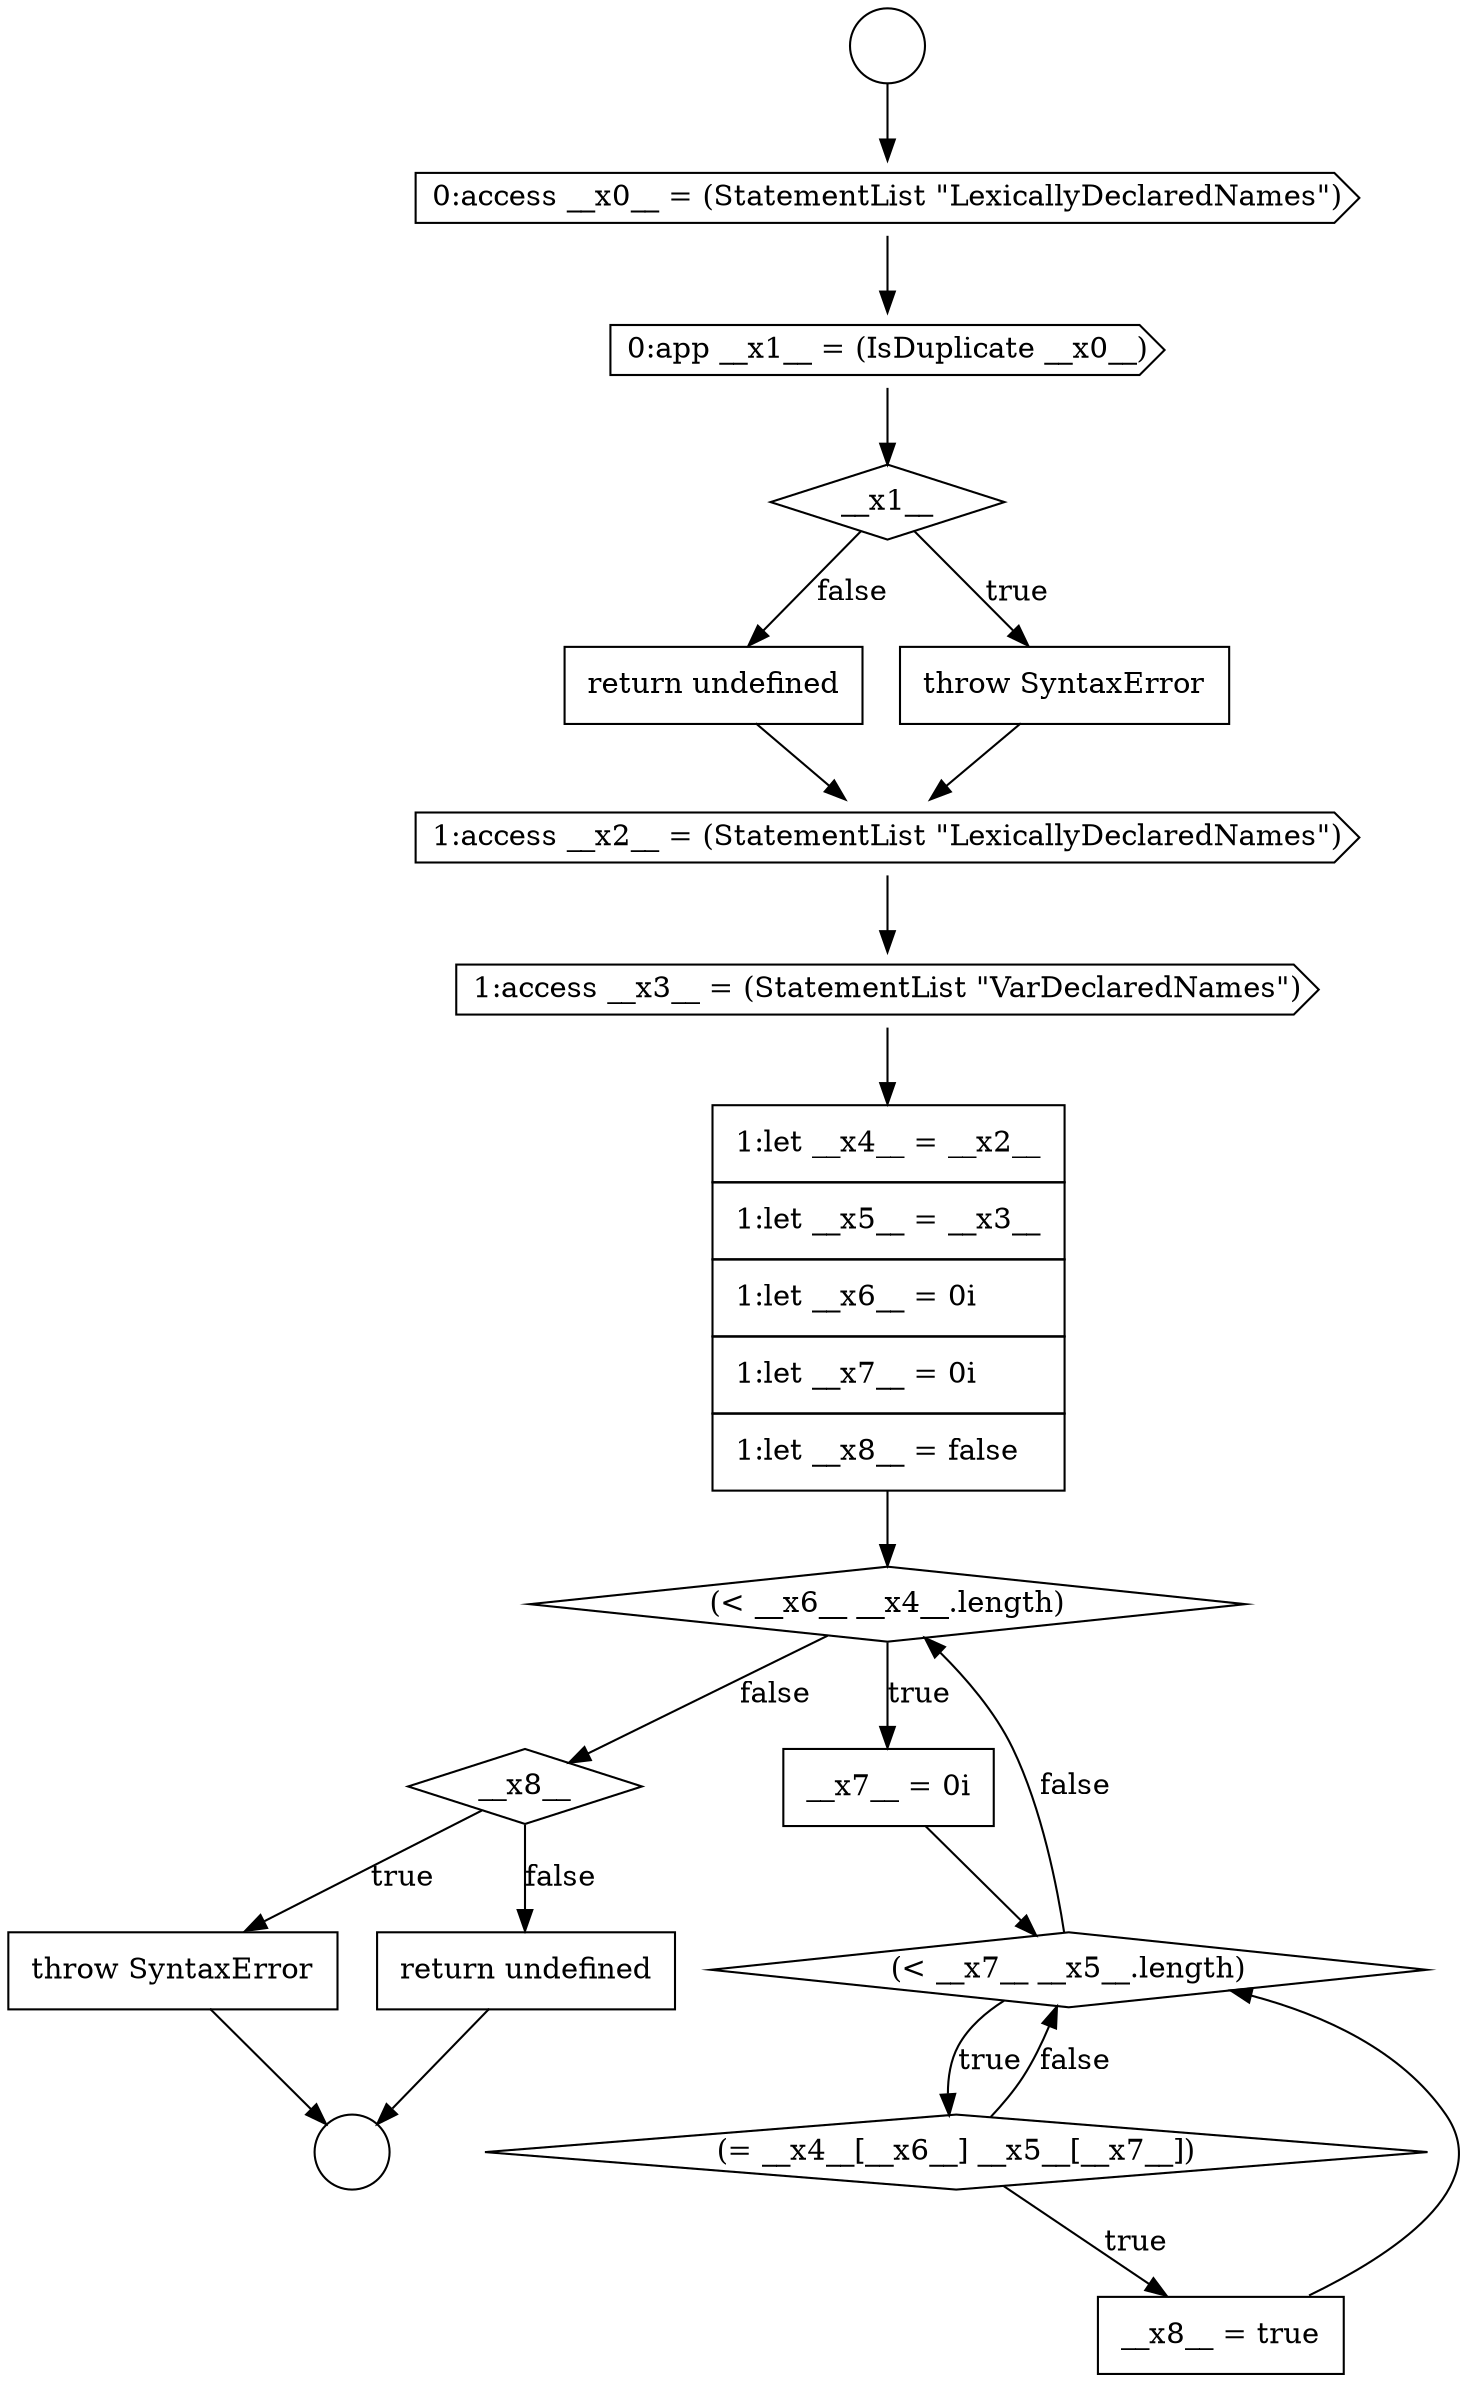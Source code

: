 digraph {
  node19081 [shape=diamond, label=<<font color="black">__x8__</font>> color="black" fillcolor="white" style=filled]
  node19076 [shape=diamond, label=<<font color="black">(&lt; __x6__ __x4__.length)</font>> color="black" fillcolor="white" style=filled]
  node19069 [shape=cds, label=<<font color="black">0:app __x1__ = (IsDuplicate __x0__)</font>> color="black" fillcolor="white" style=filled]
  node19078 [shape=diamond, label=<<font color="black">(&lt; __x7__ __x5__.length)</font>> color="black" fillcolor="white" style=filled]
  node19082 [shape=none, margin=0, label=<<font color="black">
    <table border="0" cellborder="1" cellspacing="0" cellpadding="10">
      <tr><td align="left">throw SyntaxError</td></tr>
    </table>
  </font>> color="black" fillcolor="white" style=filled]
  node19066 [shape=circle label=" " color="black" fillcolor="white" style=filled]
  node19080 [shape=none, margin=0, label=<<font color="black">
    <table border="0" cellborder="1" cellspacing="0" cellpadding="10">
      <tr><td align="left">__x8__ = true</td></tr>
    </table>
  </font>> color="black" fillcolor="white" style=filled]
  node19067 [shape=circle label=" " color="black" fillcolor="white" style=filled]
  node19074 [shape=cds, label=<<font color="black">1:access __x3__ = (StatementList &quot;VarDeclaredNames&quot;)</font>> color="black" fillcolor="white" style=filled]
  node19077 [shape=none, margin=0, label=<<font color="black">
    <table border="0" cellborder="1" cellspacing="0" cellpadding="10">
      <tr><td align="left">__x7__ = 0i</td></tr>
    </table>
  </font>> color="black" fillcolor="white" style=filled]
  node19073 [shape=cds, label=<<font color="black">1:access __x2__ = (StatementList &quot;LexicallyDeclaredNames&quot;)</font>> color="black" fillcolor="white" style=filled]
  node19068 [shape=cds, label=<<font color="black">0:access __x0__ = (StatementList &quot;LexicallyDeclaredNames&quot;)</font>> color="black" fillcolor="white" style=filled]
  node19079 [shape=diamond, label=<<font color="black">(= __x4__[__x6__] __x5__[__x7__])</font>> color="black" fillcolor="white" style=filled]
  node19072 [shape=none, margin=0, label=<<font color="black">
    <table border="0" cellborder="1" cellspacing="0" cellpadding="10">
      <tr><td align="left">return undefined</td></tr>
    </table>
  </font>> color="black" fillcolor="white" style=filled]
  node19070 [shape=diamond, label=<<font color="black">__x1__</font>> color="black" fillcolor="white" style=filled]
  node19075 [shape=none, margin=0, label=<<font color="black">
    <table border="0" cellborder="1" cellspacing="0" cellpadding="10">
      <tr><td align="left">1:let __x4__ = __x2__</td></tr>
      <tr><td align="left">1:let __x5__ = __x3__</td></tr>
      <tr><td align="left">1:let __x6__ = 0i</td></tr>
      <tr><td align="left">1:let __x7__ = 0i</td></tr>
      <tr><td align="left">1:let __x8__ = false</td></tr>
    </table>
  </font>> color="black" fillcolor="white" style=filled]
  node19083 [shape=none, margin=0, label=<<font color="black">
    <table border="0" cellborder="1" cellspacing="0" cellpadding="10">
      <tr><td align="left">return undefined</td></tr>
    </table>
  </font>> color="black" fillcolor="white" style=filled]
  node19071 [shape=none, margin=0, label=<<font color="black">
    <table border="0" cellborder="1" cellspacing="0" cellpadding="10">
      <tr><td align="left">throw SyntaxError</td></tr>
    </table>
  </font>> color="black" fillcolor="white" style=filled]
  node19078 -> node19079 [label=<<font color="black">true</font>> color="black"]
  node19078 -> node19076 [label=<<font color="black">false</font>> color="black"]
  node19068 -> node19069 [ color="black"]
  node19075 -> node19076 [ color="black"]
  node19081 -> node19082 [label=<<font color="black">true</font>> color="black"]
  node19081 -> node19083 [label=<<font color="black">false</font>> color="black"]
  node19077 -> node19078 [ color="black"]
  node19074 -> node19075 [ color="black"]
  node19070 -> node19071 [label=<<font color="black">true</font>> color="black"]
  node19070 -> node19072 [label=<<font color="black">false</font>> color="black"]
  node19080 -> node19078 [ color="black"]
  node19083 -> node19067 [ color="black"]
  node19079 -> node19080 [label=<<font color="black">true</font>> color="black"]
  node19079 -> node19078 [label=<<font color="black">false</font>> color="black"]
  node19069 -> node19070 [ color="black"]
  node19071 -> node19073 [ color="black"]
  node19082 -> node19067 [ color="black"]
  node19076 -> node19077 [label=<<font color="black">true</font>> color="black"]
  node19076 -> node19081 [label=<<font color="black">false</font>> color="black"]
  node19072 -> node19073 [ color="black"]
  node19066 -> node19068 [ color="black"]
  node19073 -> node19074 [ color="black"]
}
